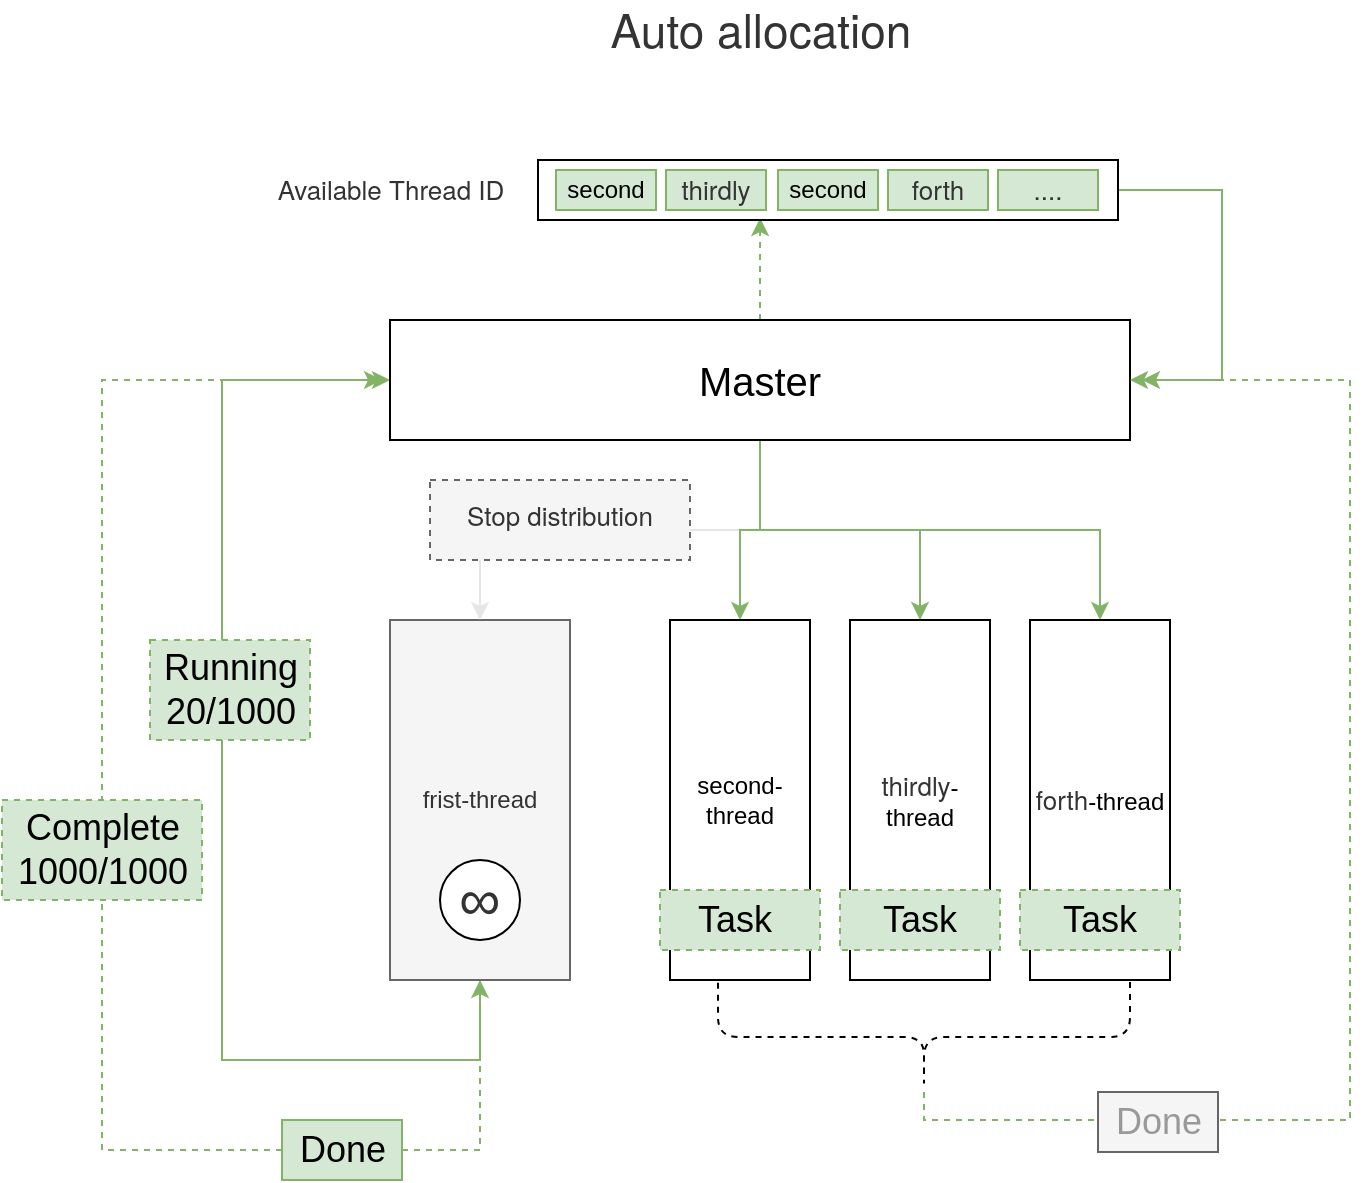 <mxfile version="14.9.3" type="github">
  <diagram id="WQcQk7RuDHnEBksjBNB8" name="Page-1">
    <mxGraphModel dx="1422" dy="756" grid="1" gridSize="10" guides="1" tooltips="1" connect="1" arrows="1" fold="1" page="1" pageScale="1" pageWidth="827" pageHeight="1169" math="0" shadow="0">
      <root>
        <mxCell id="0" />
        <mxCell id="1" parent="0" />
        <mxCell id="XY9Zo-zFPmOXI-2DgoHU-1" style="edgeStyle=orthogonalEdgeStyle;rounded=0;orthogonalLoop=1;jettySize=auto;html=1;fontSize=23;exitX=0.5;exitY=1;exitDx=0;exitDy=0;exitPerimeter=0;fillColor=#d5e8d4;strokeColor=#82b366;entryX=0;entryY=0.5;entryDx=0;entryDy=0;" edge="1" parent="1" source="XY9Zo-zFPmOXI-2DgoHU-2" target="XY9Zo-zFPmOXI-2DgoHU-7">
          <mxGeometry relative="1" as="geometry">
            <mxPoint x="220" y="240" as="targetPoint" />
            <Array as="points">
              <mxPoint x="279" y="580" />
              <mxPoint x="150" y="580" />
              <mxPoint x="150" y="240" />
            </Array>
          </mxGeometry>
        </mxCell>
        <mxCell id="XY9Zo-zFPmOXI-2DgoHU-2" value="frist-thread" style="rounded=0;whiteSpace=wrap;html=1;fillColor=#f5f5f5;strokeColor=#666666;fontColor=#333333;" vertex="1" parent="1">
          <mxGeometry x="234" y="360" width="90" height="180" as="geometry" />
        </mxCell>
        <mxCell id="XY9Zo-zFPmOXI-2DgoHU-3" style="edgeStyle=orthogonalEdgeStyle;rounded=0;orthogonalLoop=1;jettySize=auto;html=1;entryX=0.5;entryY=0;entryDx=0;entryDy=0;fontSize=23;fillColor=#f5f5f5;strokeColor=#E6E6E6;" edge="1" parent="1" source="XY9Zo-zFPmOXI-2DgoHU-7" target="XY9Zo-zFPmOXI-2DgoHU-2">
          <mxGeometry relative="1" as="geometry" />
        </mxCell>
        <mxCell id="XY9Zo-zFPmOXI-2DgoHU-4" style="edgeStyle=orthogonalEdgeStyle;rounded=0;orthogonalLoop=1;jettySize=auto;html=1;entryX=0.5;entryY=0;entryDx=0;entryDy=0;fontSize=23;fillColor=#d5e8d4;strokeColor=#82b366;" edge="1" parent="1" source="XY9Zo-zFPmOXI-2DgoHU-7" target="XY9Zo-zFPmOXI-2DgoHU-10">
          <mxGeometry relative="1" as="geometry" />
        </mxCell>
        <mxCell id="XY9Zo-zFPmOXI-2DgoHU-5" style="edgeStyle=orthogonalEdgeStyle;rounded=0;orthogonalLoop=1;jettySize=auto;html=1;entryX=0.5;entryY=0;entryDx=0;entryDy=0;fontSize=23;fillColor=#d5e8d4;strokeColor=#82b366;" edge="1" parent="1" source="XY9Zo-zFPmOXI-2DgoHU-7" target="XY9Zo-zFPmOXI-2DgoHU-11">
          <mxGeometry relative="1" as="geometry" />
        </mxCell>
        <mxCell id="XY9Zo-zFPmOXI-2DgoHU-6" style="edgeStyle=orthogonalEdgeStyle;rounded=0;orthogonalLoop=1;jettySize=auto;html=1;entryX=0.5;entryY=0;entryDx=0;entryDy=0;fontSize=23;fillColor=#d5e8d4;strokeColor=#82b366;" edge="1" parent="1" source="XY9Zo-zFPmOXI-2DgoHU-7" target="XY9Zo-zFPmOXI-2DgoHU-12">
          <mxGeometry relative="1" as="geometry" />
        </mxCell>
        <mxCell id="XY9Zo-zFPmOXI-2DgoHU-35" style="edgeStyle=orthogonalEdgeStyle;rounded=0;orthogonalLoop=1;jettySize=auto;html=1;entryX=0.383;entryY=0.967;entryDx=0;entryDy=0;entryPerimeter=0;dashed=1;fontSize=18;strokeColor=#82b366;fillColor=#d5e8d4;" edge="1" parent="1" source="XY9Zo-zFPmOXI-2DgoHU-7" target="XY9Zo-zFPmOXI-2DgoHU-23">
          <mxGeometry relative="1" as="geometry" />
        </mxCell>
        <mxCell id="XY9Zo-zFPmOXI-2DgoHU-7" value="&lt;font style=&quot;font-size: 20px;&quot;&gt;Master&lt;/font&gt;" style="rounded=0;whiteSpace=wrap;html=1;fontSize=20;" vertex="1" parent="1">
          <mxGeometry x="234" y="210" width="370" height="60" as="geometry" />
        </mxCell>
        <mxCell id="XY9Zo-zFPmOXI-2DgoHU-8" value="&lt;span style=&quot;color: rgb(51, 51, 51); font-family: arial, sans-serif; font-size: 29px; background-color: rgb(255, 255, 255);&quot;&gt;∞&lt;/span&gt;" style="ellipse;whiteSpace=wrap;html=1;aspect=fixed;fontSize=29;" vertex="1" parent="1">
          <mxGeometry x="259" y="480" width="40" height="40" as="geometry" />
        </mxCell>
        <mxCell id="XY9Zo-zFPmOXI-2DgoHU-9" value="&lt;span style=&quot;color: rgb(51 , 51 , 51) ; font-family: &amp;#34;helvetica neue&amp;#34; , &amp;#34;helvetica&amp;#34; , &amp;#34;arial&amp;#34; , &amp;#34;hiragino sans gb&amp;#34; , &amp;#34;hiragino sans gb w3&amp;#34; , &amp;#34;microsoft yahei ui&amp;#34; , &amp;#34;microsoft yahei&amp;#34; , sans-serif ; font-size: 23px&quot;&gt;Auto allocation&lt;/span&gt;" style="text;html=1;resizable=0;autosize=1;align=center;verticalAlign=middle;points=[];fillColor=none;strokeColor=none;rounded=0;fontSize=23;" vertex="1" parent="1">
          <mxGeometry x="334" y="50" width="170" height="30" as="geometry" />
        </mxCell>
        <mxCell id="XY9Zo-zFPmOXI-2DgoHU-10" value="second-thread" style="rounded=0;whiteSpace=wrap;html=1;" vertex="1" parent="1">
          <mxGeometry x="374" y="360" width="70" height="180" as="geometry" />
        </mxCell>
        <mxCell id="XY9Zo-zFPmOXI-2DgoHU-11" value="&lt;span style=&quot;color: rgb(51 , 51 , 51) ; font-family: &amp;#34;helvetica neue&amp;#34; , &amp;#34;helvetica&amp;#34; , &amp;#34;arial&amp;#34; , &amp;#34;hiragino sans gb&amp;#34; , &amp;#34;hiragino sans gb w3&amp;#34; , &amp;#34;microsoft yahei ui&amp;#34; , &amp;#34;microsoft yahei&amp;#34; , sans-serif ; font-size: 13px ; text-align: left&quot;&gt;thirdly&lt;/span&gt;-thread" style="rounded=0;whiteSpace=wrap;html=1;" vertex="1" parent="1">
          <mxGeometry x="464" y="360" width="70" height="180" as="geometry" />
        </mxCell>
        <mxCell id="XY9Zo-zFPmOXI-2DgoHU-12" value="&lt;span style=&quot;color: rgb(51 , 51 , 51) ; font-family: &amp;#34;helvetica neue&amp;#34; , &amp;#34;helvetica&amp;#34; , &amp;#34;arial&amp;#34; , &amp;#34;hiragino sans gb&amp;#34; , &amp;#34;hiragino sans gb w3&amp;#34; , &amp;#34;microsoft yahei ui&amp;#34; , &amp;#34;microsoft yahei&amp;#34; , sans-serif ; font-size: 13px ; text-align: left&quot;&gt;forth&lt;/span&gt;-thread" style="rounded=0;whiteSpace=wrap;html=1;" vertex="1" parent="1">
          <mxGeometry x="554" y="360" width="70" height="180" as="geometry" />
        </mxCell>
        <mxCell id="XY9Zo-zFPmOXI-2DgoHU-13" value="Running&lt;br style=&quot;font-size: 18px;&quot;&gt;20/1000" style="text;html=1;resizable=0;autosize=1;align=center;verticalAlign=middle;points=[];fillColor=#d5e8d4;strokeColor=#82b366;rounded=0;fontSize=18;dashed=1;" vertex="1" parent="1">
          <mxGeometry x="114" y="370" width="80" height="50" as="geometry" />
        </mxCell>
        <mxCell id="XY9Zo-zFPmOXI-2DgoHU-16" value="Task&amp;nbsp;" style="rounded=0;whiteSpace=wrap;html=1;dashed=1;fontSize=18;fillColor=#d5e8d4;strokeColor=#82b366;" vertex="1" parent="1">
          <mxGeometry x="369" y="495" width="80" height="30" as="geometry" />
        </mxCell>
        <mxCell id="XY9Zo-zFPmOXI-2DgoHU-17" value="Task" style="rounded=0;whiteSpace=wrap;html=1;dashed=1;fontSize=18;fillColor=#d5e8d4;strokeColor=#82b366;" vertex="1" parent="1">
          <mxGeometry x="459" y="495" width="80" height="30" as="geometry" />
        </mxCell>
        <mxCell id="XY9Zo-zFPmOXI-2DgoHU-18" value="Task" style="rounded=0;whiteSpace=wrap;html=1;dashed=1;fontSize=18;fillColor=#d5e8d4;strokeColor=#82b366;" vertex="1" parent="1">
          <mxGeometry x="549" y="495" width="80" height="30" as="geometry" />
        </mxCell>
        <mxCell id="XY9Zo-zFPmOXI-2DgoHU-19" style="edgeStyle=orthogonalEdgeStyle;rounded=0;orthogonalLoop=1;jettySize=auto;html=1;fontSize=18;strokeColor=#82b366;entryX=1;entryY=0.5;entryDx=0;entryDy=0;fillColor=#d5e8d4;dashed=1;" edge="1" parent="1" source="XY9Zo-zFPmOXI-2DgoHU-20" target="XY9Zo-zFPmOXI-2DgoHU-7">
          <mxGeometry relative="1" as="geometry">
            <mxPoint x="624" y="250" as="targetPoint" />
            <Array as="points">
              <mxPoint x="501" y="610" />
              <mxPoint x="714" y="610" />
              <mxPoint x="714" y="240" />
            </Array>
          </mxGeometry>
        </mxCell>
        <mxCell id="XY9Zo-zFPmOXI-2DgoHU-20" value="" style="shape=curlyBracket;whiteSpace=wrap;html=1;rounded=1;flipH=1;dashed=1;fontSize=18;direction=north;" vertex="1" parent="1">
          <mxGeometry x="398" y="541" width="206" height="55" as="geometry" />
        </mxCell>
        <mxCell id="XY9Zo-zFPmOXI-2DgoHU-21" value="&lt;span style=&quot;color: rgb(51 , 51 , 51) ; font-family: &amp;#34;helvetica neue&amp;#34; , &amp;#34;helvetica&amp;#34; , &amp;#34;arial&amp;#34; , &amp;#34;hiragino sans gb&amp;#34; , &amp;#34;hiragino sans gb w3&amp;#34; , &amp;#34;microsoft yahei ui&amp;#34; , &amp;#34;microsoft yahei&amp;#34; , sans-serif ; font-size: 13px&quot;&gt;Stop distribution&lt;/span&gt;" style="text;whiteSpace=wrap;html=1;fontSize=18;align=center;dashed=1;fillColor=#f5f5f5;strokeColor=#666666;fontColor=#333333;" vertex="1" parent="1">
          <mxGeometry x="254" y="290" width="130" height="40" as="geometry" />
        </mxCell>
        <mxCell id="XY9Zo-zFPmOXI-2DgoHU-22" value="&lt;span style=&quot;color: rgb(51 , 51 , 51) ; font-family: &amp;#34;helvetica neue&amp;#34; , &amp;#34;helvetica&amp;#34; , &amp;#34;arial&amp;#34; , &amp;#34;hiragino sans gb&amp;#34; , &amp;#34;hiragino sans gb w3&amp;#34; , &amp;#34;microsoft yahei ui&amp;#34; , &amp;#34;microsoft yahei&amp;#34; , sans-serif ; font-size: 13px ; text-align: left&quot;&gt;Available Thread ID&lt;/span&gt;" style="text;html=1;align=center;verticalAlign=middle;resizable=0;points=[];autosize=1;strokeColor=none;" vertex="1" parent="1">
          <mxGeometry x="169" y="135" width="130" height="20" as="geometry" />
        </mxCell>
        <mxCell id="XY9Zo-zFPmOXI-2DgoHU-36" style="edgeStyle=orthogonalEdgeStyle;rounded=0;orthogonalLoop=1;jettySize=auto;html=1;fontSize=18;strokeColor=#82b366;fillColor=#d5e8d4;" edge="1" parent="1" source="XY9Zo-zFPmOXI-2DgoHU-23">
          <mxGeometry relative="1" as="geometry">
            <mxPoint x="610" y="240" as="targetPoint" />
            <Array as="points">
              <mxPoint x="650" y="145" />
              <mxPoint x="650" y="240" />
            </Array>
          </mxGeometry>
        </mxCell>
        <mxCell id="XY9Zo-zFPmOXI-2DgoHU-23" value="" style="rounded=0;whiteSpace=wrap;html=1;" vertex="1" parent="1">
          <mxGeometry x="308" y="130" width="290" height="30" as="geometry" />
        </mxCell>
        <mxCell id="XY9Zo-zFPmOXI-2DgoHU-24" value="&lt;span&gt;second&lt;/span&gt;" style="rounded=0;whiteSpace=wrap;html=1;fillColor=#d5e8d4;strokeColor=#82b366;" vertex="1" parent="1">
          <mxGeometry x="317" y="135" width="50" height="20" as="geometry" />
        </mxCell>
        <mxCell id="XY9Zo-zFPmOXI-2DgoHU-25" value="&lt;span style=&quot;color: rgb(51 , 51 , 51) ; font-family: &amp;#34;helvetica neue&amp;#34; , &amp;#34;helvetica&amp;#34; , &amp;#34;arial&amp;#34; , &amp;#34;hiragino sans gb&amp;#34; , &amp;#34;hiragino sans gb w3&amp;#34; , &amp;#34;microsoft yahei ui&amp;#34; , &amp;#34;microsoft yahei&amp;#34; , sans-serif ; font-size: 13px ; text-align: left&quot;&gt;thirdly&lt;/span&gt;" style="rounded=0;whiteSpace=wrap;html=1;fillColor=#d5e8d4;strokeColor=#82b366;" vertex="1" parent="1">
          <mxGeometry x="372" y="135" width="50" height="20" as="geometry" />
        </mxCell>
        <mxCell id="XY9Zo-zFPmOXI-2DgoHU-26" value="&lt;span&gt;second&lt;/span&gt;" style="rounded=0;whiteSpace=wrap;html=1;fillColor=#d5e8d4;strokeColor=#82b366;" vertex="1" parent="1">
          <mxGeometry x="428" y="135" width="50" height="20" as="geometry" />
        </mxCell>
        <mxCell id="XY9Zo-zFPmOXI-2DgoHU-27" value="&lt;span style=&quot;color: rgb(51 , 51 , 51) ; font-family: &amp;#34;helvetica neue&amp;#34; , &amp;#34;helvetica&amp;#34; , &amp;#34;arial&amp;#34; , &amp;#34;hiragino sans gb&amp;#34; , &amp;#34;hiragino sans gb w3&amp;#34; , &amp;#34;microsoft yahei ui&amp;#34; , &amp;#34;microsoft yahei&amp;#34; , sans-serif ; font-size: 13px ; text-align: left&quot;&gt;forth&lt;/span&gt;" style="rounded=0;whiteSpace=wrap;html=1;fillColor=#d5e8d4;strokeColor=#82b366;" vertex="1" parent="1">
          <mxGeometry x="483" y="135" width="50" height="20" as="geometry" />
        </mxCell>
        <mxCell id="XY9Zo-zFPmOXI-2DgoHU-28" value="&lt;span style=&quot;color: rgb(51 , 51 , 51) ; font-family: &amp;#34;helvetica neue&amp;#34; , &amp;#34;helvetica&amp;#34; , &amp;#34;arial&amp;#34; , &amp;#34;hiragino sans gb&amp;#34; , &amp;#34;hiragino sans gb w3&amp;#34; , &amp;#34;microsoft yahei ui&amp;#34; , &amp;#34;microsoft yahei&amp;#34; , sans-serif ; font-size: 13px ; text-align: left&quot;&gt;....&lt;/span&gt;" style="rounded=0;whiteSpace=wrap;html=1;fillColor=#d5e8d4;strokeColor=#82b366;" vertex="1" parent="1">
          <mxGeometry x="538" y="135" width="50" height="20" as="geometry" />
        </mxCell>
        <mxCell id="XY9Zo-zFPmOXI-2DgoHU-31" value="" style="edgeStyle=orthogonalEdgeStyle;rounded=0;orthogonalLoop=1;jettySize=auto;html=1;fontSize=18;strokeColor=#82b366;fillColor=#d5e8d4;dashed=1;" edge="1" parent="1" source="XY9Zo-zFPmOXI-2DgoHU-29" target="XY9Zo-zFPmOXI-2DgoHU-2">
          <mxGeometry relative="1" as="geometry">
            <Array as="points">
              <mxPoint x="279" y="625" />
            </Array>
          </mxGeometry>
        </mxCell>
        <mxCell id="XY9Zo-zFPmOXI-2DgoHU-32" style="edgeStyle=orthogonalEdgeStyle;rounded=0;orthogonalLoop=1;jettySize=auto;html=1;dashed=1;fontSize=18;strokeColor=#82b366;fillColor=#d5e8d4;" edge="1" parent="1" source="XY9Zo-zFPmOXI-2DgoHU-29">
          <mxGeometry relative="1" as="geometry">
            <mxPoint x="230" y="240" as="targetPoint" />
            <Array as="points">
              <mxPoint x="90" y="625" />
              <mxPoint x="90" y="240" />
              <mxPoint x="190" y="240" />
            </Array>
          </mxGeometry>
        </mxCell>
        <mxCell id="XY9Zo-zFPmOXI-2DgoHU-29" value="Done" style="text;html=1;resizable=0;autosize=1;align=center;verticalAlign=middle;points=[];rounded=0;fontSize=18;fillColor=#d5e8d4;strokeColor=#82b366;" vertex="1" parent="1">
          <mxGeometry x="180" y="610" width="60" height="30" as="geometry" />
        </mxCell>
        <mxCell id="XY9Zo-zFPmOXI-2DgoHU-34" value="Complete&lt;br style=&quot;font-size: 18px&quot;&gt;1000/1000" style="text;html=1;resizable=0;autosize=1;align=center;verticalAlign=middle;points=[];fillColor=#d5e8d4;strokeColor=#82b366;rounded=0;fontSize=18;dashed=1;" vertex="1" parent="1">
          <mxGeometry x="40" y="450" width="100" height="50" as="geometry" />
        </mxCell>
        <mxCell id="XY9Zo-zFPmOXI-2DgoHU-37" value="Done" style="text;html=1;resizable=0;autosize=1;align=center;verticalAlign=middle;points=[];rounded=0;fontSize=18;fillColor=#f5f5f5;strokeColor=#666666;fontColor=#999999;" vertex="1" parent="1">
          <mxGeometry x="588" y="596" width="60" height="30" as="geometry" />
        </mxCell>
      </root>
    </mxGraphModel>
  </diagram>
</mxfile>
